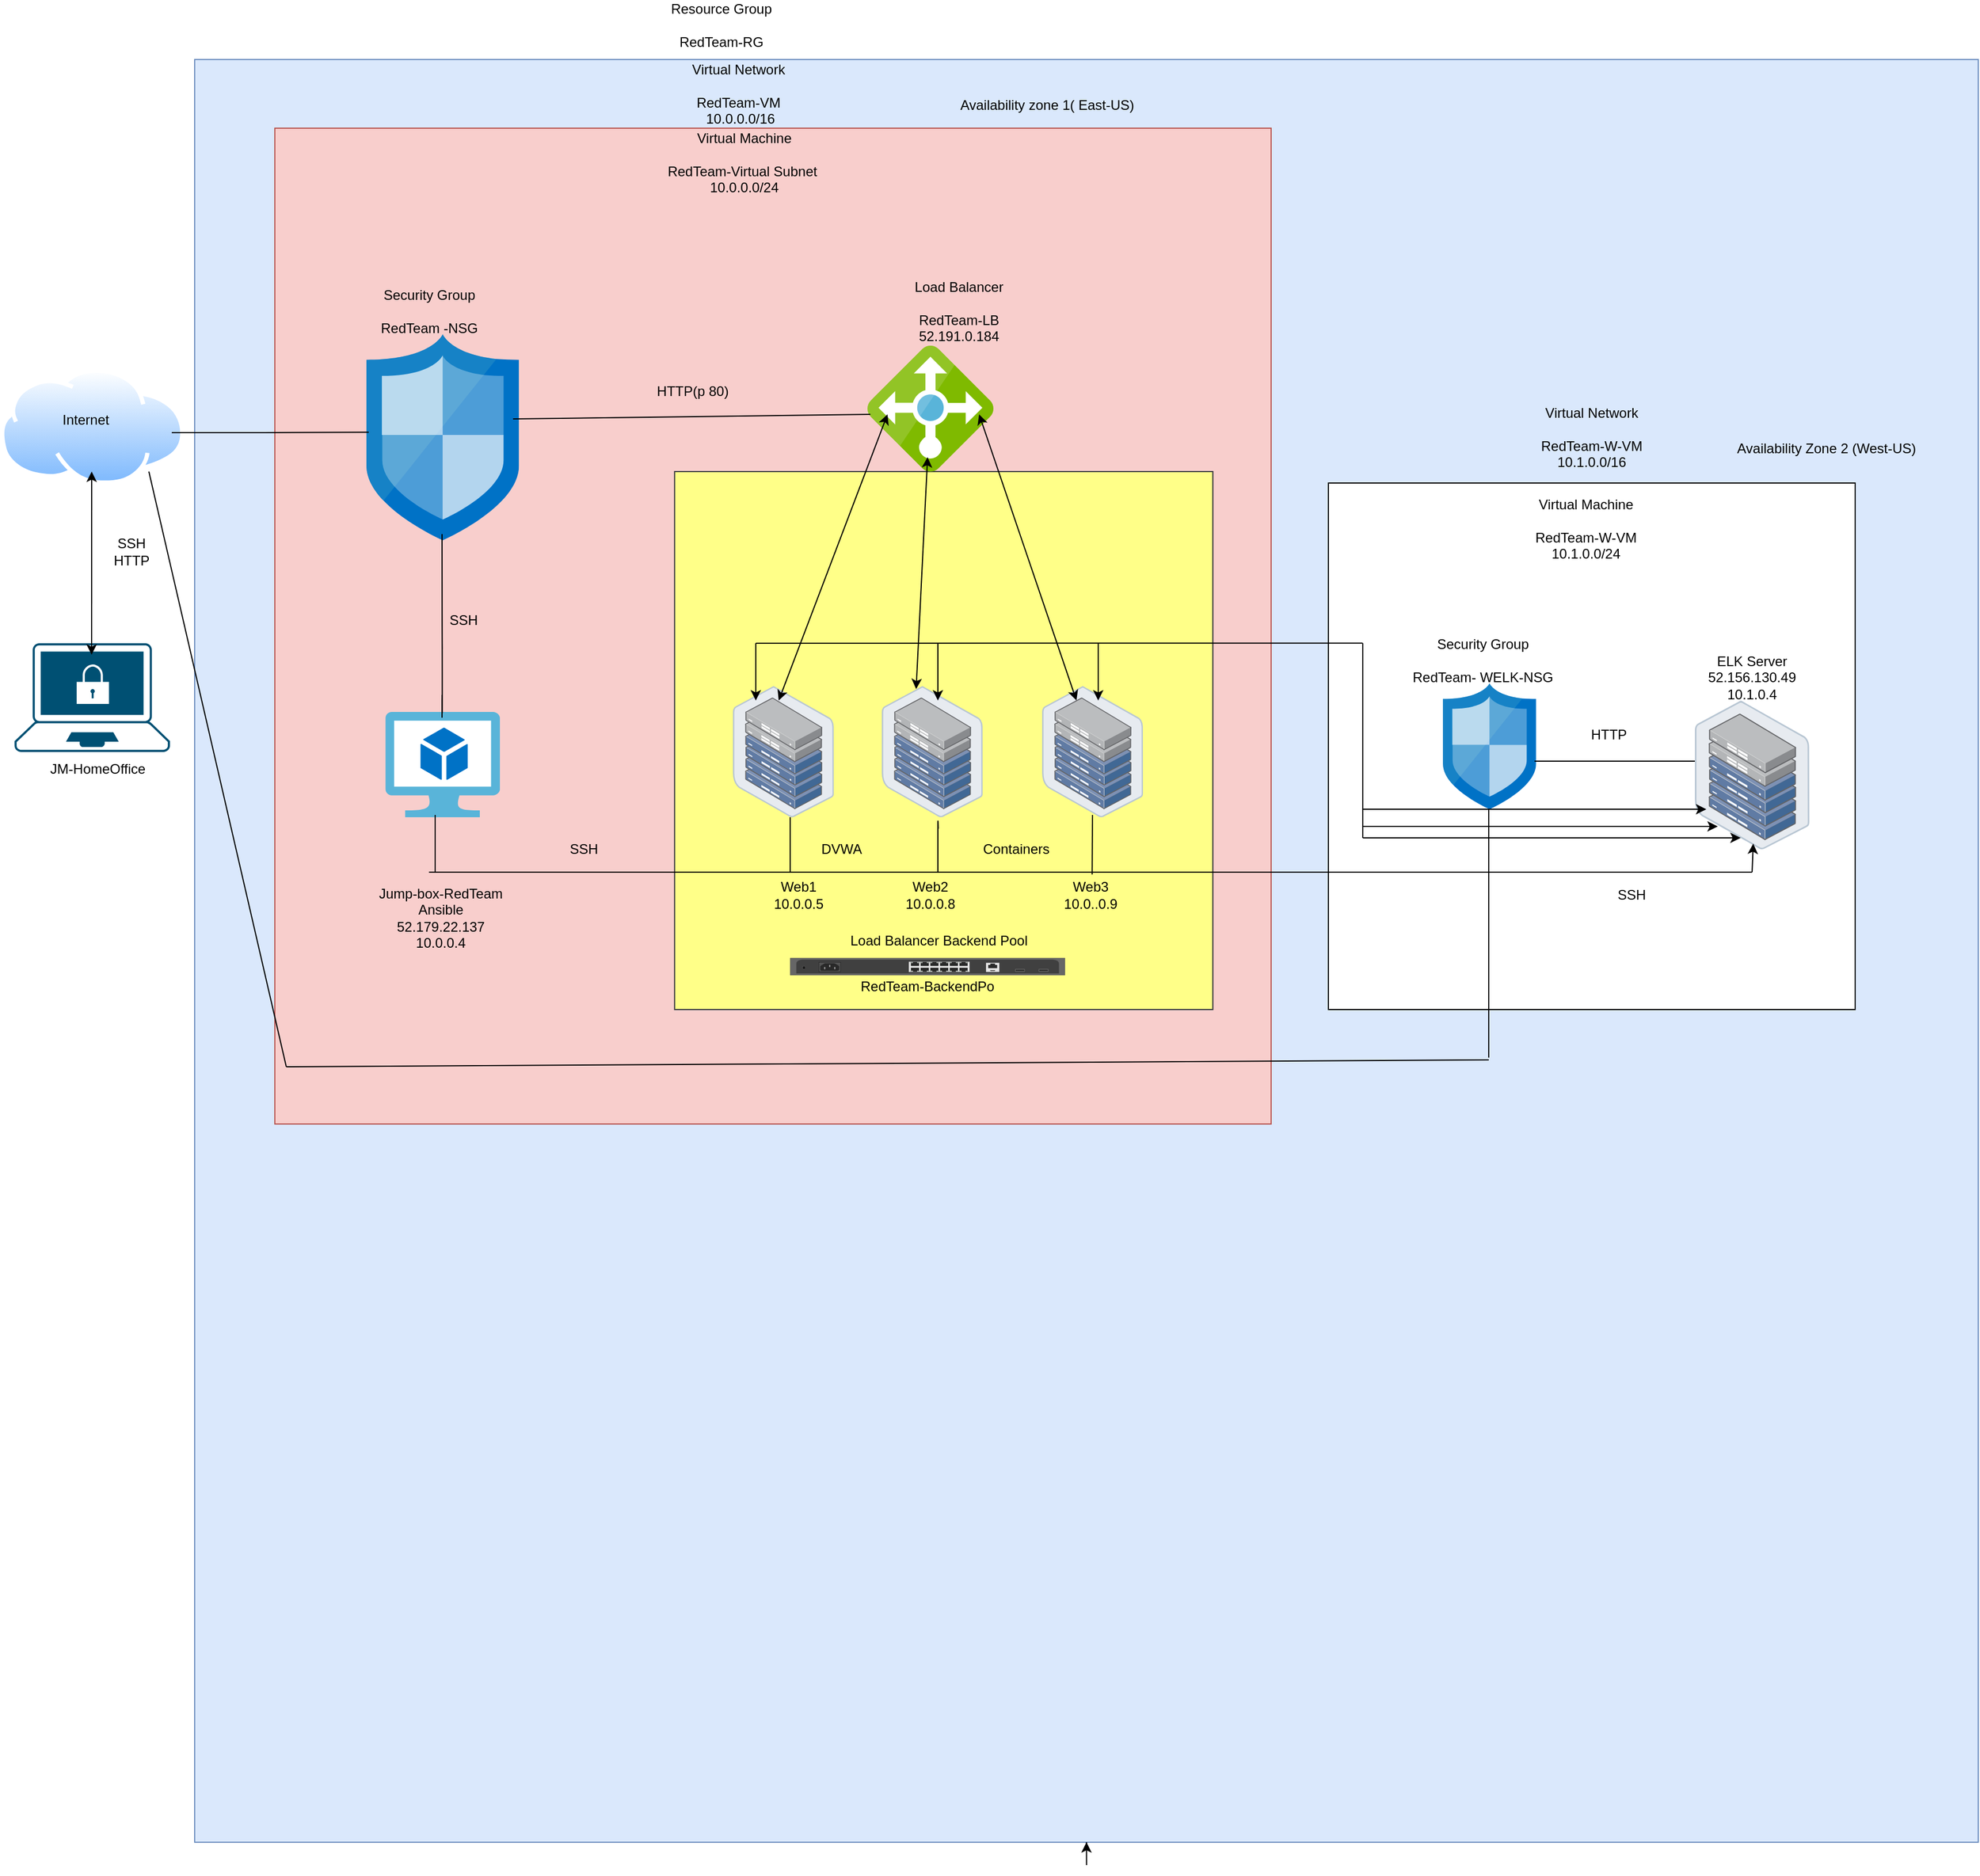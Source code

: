 <mxfile version="15.3.0" type="github">
  <diagram id="IcHb-Y-xAka0jkrHvOs7" name="Page-1">
    <mxGraphModel dx="1968" dy="450" grid="1" gridSize="10" guides="1" tooltips="1" connect="1" arrows="1" fold="1" page="1" pageScale="1" pageWidth="1100" pageHeight="850" math="0" shadow="0">
      <root>
        <mxCell id="0" />
        <mxCell id="1" parent="0" />
        <mxCell id="n_TOdqYRiLtdOjK_SjEj-1" value="" style="points=[[0.13,0.02,0],[0.5,0,0],[0.87,0.02,0],[0.885,0.4,0],[0.985,0.985,0],[0.5,1,0],[0.015,0.985,0],[0.115,0.4,0]];verticalLabelPosition=bottom;sketch=0;html=1;verticalAlign=top;aspect=fixed;align=center;pointerEvents=1;shape=mxgraph.cisco19.secure_endpoints;fillColor=#005073;strokeColor=none;" parent="1" vertex="1">
          <mxGeometry x="-807.3" y="810" width="135.71" height="95" as="geometry" />
        </mxCell>
        <mxCell id="llVI7Hf9OjRL6w-K2cts-1" value="" style="aspect=fixed;perimeter=ellipsePerimeter;html=1;align=center;shadow=0;dashed=0;spacingTop=3;image;image=img/lib/active_directory/internet_cloud.svg;" parent="1" vertex="1">
          <mxGeometry x="-820" y="570" width="161.12" height="101.5" as="geometry" />
        </mxCell>
        <mxCell id="llVI7Hf9OjRL6w-K2cts-2" value="" style="whiteSpace=wrap;html=1;aspect=fixed;fillColor=#dae8fc;strokeColor=#6c8ebf;" parent="1" vertex="1">
          <mxGeometry x="-650" y="300" width="1557.5" height="1557.5" as="geometry" />
        </mxCell>
        <mxCell id="llVI7Hf9OjRL6w-K2cts-3" value="" style="whiteSpace=wrap;html=1;aspect=fixed;fillColor=#f8cecc;strokeColor=#b85450;" parent="1" vertex="1">
          <mxGeometry x="-580" y="360" width="870" height="870" as="geometry" />
        </mxCell>
        <mxCell id="llVI7Hf9OjRL6w-K2cts-4" value="JM-HomeOffice" style="text;html=1;strokeColor=none;fillColor=none;align=center;verticalAlign=middle;whiteSpace=wrap;rounded=0;" parent="1" vertex="1">
          <mxGeometry x="-789.16" y="905" width="109.16" height="30" as="geometry" />
        </mxCell>
        <mxCell id="llVI7Hf9OjRL6w-K2cts-5" value="Internet" style="text;html=1;strokeColor=none;fillColor=none;align=center;verticalAlign=middle;whiteSpace=wrap;rounded=0;" parent="1" vertex="1">
          <mxGeometry x="-800" y="600" width="110" height="30" as="geometry" />
        </mxCell>
        <mxCell id="llVI7Hf9OjRL6w-K2cts-7" value="" style="endArrow=classic;startArrow=classic;html=1;" parent="1" edge="1">
          <mxGeometry width="50" height="50" relative="1" as="geometry">
            <mxPoint x="-740" y="820" as="sourcePoint" />
            <mxPoint x="-739.94" y="660" as="targetPoint" />
          </mxGeometry>
        </mxCell>
        <mxCell id="llVI7Hf9OjRL6w-K2cts-8" value="Resource Group&lt;br&gt;&lt;br&gt;RedTeam-RG" style="text;html=1;strokeColor=none;fillColor=none;align=center;verticalAlign=middle;whiteSpace=wrap;rounded=0;" parent="1" vertex="1">
          <mxGeometry x="-260" y="250" width="140" height="40" as="geometry" />
        </mxCell>
        <mxCell id="llVI7Hf9OjRL6w-K2cts-9" value="Virtual Network&lt;br&gt;&lt;br&gt;RedTeam-VM&lt;br&gt;&amp;nbsp;10.0.0.0/16" style="text;html=1;strokeColor=none;fillColor=none;align=center;verticalAlign=middle;whiteSpace=wrap;rounded=0;" parent="1" vertex="1">
          <mxGeometry x="-270" y="310" width="190" height="40" as="geometry" />
        </mxCell>
        <mxCell id="llVI7Hf9OjRL6w-K2cts-11" value="Virtual Machine&lt;br&gt;&lt;br&gt;RedTeam-Virtual Subnet&amp;nbsp; 10.0.0.0/24" style="text;html=1;strokeColor=none;fillColor=none;align=center;verticalAlign=middle;whiteSpace=wrap;rounded=0;" parent="1" vertex="1">
          <mxGeometry x="-260" y="370" width="180" height="40" as="geometry" />
        </mxCell>
        <mxCell id="llVI7Hf9OjRL6w-K2cts-12" value="" style="sketch=0;aspect=fixed;html=1;points=[];align=center;image;fontSize=12;image=img/lib/mscae/Network_Security_Groups_Classic.svg;" parent="1" vertex="1">
          <mxGeometry x="-500" y="540" width="133.2" height="180" as="geometry" />
        </mxCell>
        <mxCell id="llVI7Hf9OjRL6w-K2cts-15" value="" style="endArrow=none;html=1;entryX=0.015;entryY=0.476;entryDx=0;entryDy=0;entryPerimeter=0;" parent="1" target="llVI7Hf9OjRL6w-K2cts-12" edge="1">
          <mxGeometry width="50" height="50" relative="1" as="geometry">
            <mxPoint x="-670" y="626" as="sourcePoint" />
            <mxPoint x="-560" y="600" as="targetPoint" />
            <Array as="points">
              <mxPoint x="-600" y="626" />
            </Array>
          </mxGeometry>
        </mxCell>
        <mxCell id="llVI7Hf9OjRL6w-K2cts-16" value="Security Group&lt;br&gt;&lt;br&gt;RedTeam -NSG" style="text;html=1;strokeColor=none;fillColor=none;align=center;verticalAlign=middle;whiteSpace=wrap;rounded=0;" parent="1" vertex="1">
          <mxGeometry x="-540" y="490" width="190" height="60" as="geometry" />
        </mxCell>
        <mxCell id="llVI7Hf9OjRL6w-K2cts-18" value="" style="sketch=0;aspect=fixed;html=1;points=[];align=center;image;fontSize=12;image=img/lib/mscae/Virtual_Machine_2.svg;" parent="1" vertex="1">
          <mxGeometry x="-483.4" y="870" width="100" height="92" as="geometry" />
        </mxCell>
        <mxCell id="llVI7Hf9OjRL6w-K2cts-19" value="" style="endArrow=none;html=1;" parent="1" edge="1">
          <mxGeometry width="50" height="50" relative="1" as="geometry">
            <mxPoint x="-434" y="875" as="sourcePoint" />
            <mxPoint x="-433.8" y="815" as="targetPoint" />
            <Array as="points">
              <mxPoint x="-434" y="850" />
              <mxPoint x="-433.8" y="875" />
              <mxPoint x="-433.8" y="825" />
              <mxPoint x="-433.9" y="795" />
              <mxPoint x="-434" y="710" />
              <mxPoint x="-433.9" y="805" />
            </Array>
          </mxGeometry>
        </mxCell>
        <mxCell id="llVI7Hf9OjRL6w-K2cts-26" value="" style="whiteSpace=wrap;html=1;aspect=fixed;fillColor=#ffff88;strokeColor=#36393d;direction=east;" parent="1" vertex="1">
          <mxGeometry x="-230.9" y="660" width="470" height="470" as="geometry" />
        </mxCell>
        <mxCell id="llVI7Hf9OjRL6w-K2cts-28" value="" style="points=[];aspect=fixed;html=1;align=center;shadow=0;dashed=0;image;image=img/lib/allied_telesis/storage/Datacenter_Server_Half_Rack_ToR.svg;" parent="1" vertex="1">
          <mxGeometry x="-180" y="847.4" width="88.2" height="114.6" as="geometry" />
        </mxCell>
        <mxCell id="llVI7Hf9OjRL6w-K2cts-30" value="" style="points=[];aspect=fixed;html=1;align=center;shadow=0;dashed=0;image;image=img/lib/allied_telesis/storage/Datacenter_Server_Half_Rack_ToR.svg;" parent="1" vertex="1">
          <mxGeometry x="-50" y="847.4" width="88.2" height="114.6" as="geometry" />
        </mxCell>
        <mxCell id="llVI7Hf9OjRL6w-K2cts-31" value="" style="points=[];aspect=fixed;html=1;align=center;shadow=0;dashed=0;image;image=img/lib/allied_telesis/storage/Datacenter_Server_Half_Rack_ToR.svg;" parent="1" vertex="1">
          <mxGeometry x="90" y="847.4" width="88.2" height="114.6" as="geometry" />
        </mxCell>
        <mxCell id="llVI7Hf9OjRL6w-K2cts-33" value="" style="sketch=0;aspect=fixed;html=1;points=[];align=center;image;fontSize=12;image=img/lib/mscae/Load_Balancer_feature.svg;" parent="1" vertex="1">
          <mxGeometry x="-62.5" y="550" width="110" height="110" as="geometry" />
        </mxCell>
        <mxCell id="llVI7Hf9OjRL6w-K2cts-35" value="Load Balancer&lt;br&gt;&lt;br&gt;RedTeam-LB&lt;br&gt;52.191.0.184" style="text;html=1;strokeColor=none;fillColor=none;align=center;verticalAlign=middle;whiteSpace=wrap;rounded=0;" parent="1" vertex="1">
          <mxGeometry x="-45" y="500" width="125" height="40" as="geometry" />
        </mxCell>
        <mxCell id="llVI7Hf9OjRL6w-K2cts-36" value="Web1&lt;br&gt;10.0.0.5" style="text;html=1;strokeColor=none;fillColor=none;align=center;verticalAlign=middle;whiteSpace=wrap;rounded=0;" parent="1" vertex="1">
          <mxGeometry x="-165" y="1020" width="85" height="20" as="geometry" />
        </mxCell>
        <mxCell id="llVI7Hf9OjRL6w-K2cts-37" value="Web3&lt;br&gt;10.0..0.9" style="text;html=1;strokeColor=none;fillColor=none;align=center;verticalAlign=middle;whiteSpace=wrap;rounded=0;" parent="1" vertex="1">
          <mxGeometry x="90" y="1020" width="85" height="20" as="geometry" />
        </mxCell>
        <mxCell id="llVI7Hf9OjRL6w-K2cts-38" value="Web2&lt;br&gt;10.0.0.8" style="text;html=1;strokeColor=none;fillColor=none;align=center;verticalAlign=middle;whiteSpace=wrap;rounded=0;" parent="1" vertex="1">
          <mxGeometry x="-50" y="1020" width="85" height="20" as="geometry" />
        </mxCell>
        <mxCell id="llVI7Hf9OjRL6w-K2cts-39" value="" style="endArrow=none;html=1;" parent="1" edge="1">
          <mxGeometry width="50" height="50" relative="1" as="geometry">
            <mxPoint x="-140" y="1010" as="sourcePoint" />
            <mxPoint x="-210" y="1010" as="targetPoint" />
            <Array as="points">
              <mxPoint x="140" y="1010" />
              <mxPoint x="-450" y="1010" />
            </Array>
          </mxGeometry>
        </mxCell>
        <mxCell id="llVI7Hf9OjRL6w-K2cts-41" value="" style="endArrow=none;html=1;" parent="1" edge="1">
          <mxGeometry width="50" height="50" relative="1" as="geometry">
            <mxPoint x="-440" y="1010" as="sourcePoint" />
            <mxPoint x="-440" y="960" as="targetPoint" />
          </mxGeometry>
        </mxCell>
        <mxCell id="llVI7Hf9OjRL6w-K2cts-44" value="" style="endArrow=none;html=1;" parent="1" edge="1">
          <mxGeometry width="50" height="50" relative="1" as="geometry">
            <mxPoint x="133.7" y="1012" as="sourcePoint" />
            <mxPoint x="134" y="960" as="targetPoint" />
          </mxGeometry>
        </mxCell>
        <mxCell id="llVI7Hf9OjRL6w-K2cts-46" value="" style="endArrow=none;html=1;" parent="1" edge="1">
          <mxGeometry width="50" height="50" relative="1" as="geometry">
            <mxPoint x="-1" y="1010" as="sourcePoint" />
            <mxPoint x="-0.7" y="972" as="targetPoint" />
            <Array as="points">
              <mxPoint x="-1" y="962" />
            </Array>
          </mxGeometry>
        </mxCell>
        <mxCell id="llVI7Hf9OjRL6w-K2cts-47" value="" style="endArrow=none;html=1;" parent="1" edge="1">
          <mxGeometry width="50" height="50" relative="1" as="geometry">
            <mxPoint x="-130" y="1010" as="sourcePoint" />
            <mxPoint x="-130" y="962" as="targetPoint" />
            <Array as="points">
              <mxPoint x="-130" y="962" />
            </Array>
          </mxGeometry>
        </mxCell>
        <mxCell id="llVI7Hf9OjRL6w-K2cts-48" value="DVWA" style="text;html=1;strokeColor=none;fillColor=none;align=center;verticalAlign=middle;whiteSpace=wrap;rounded=0;" parent="1" vertex="1">
          <mxGeometry x="-120" y="980" width="70" height="20" as="geometry" />
        </mxCell>
        <mxCell id="llVI7Hf9OjRL6w-K2cts-49" value="Containers" style="text;html=1;strokeColor=none;fillColor=none;align=center;verticalAlign=middle;whiteSpace=wrap;rounded=0;" parent="1" vertex="1">
          <mxGeometry x="20" y="980" width="95" height="20" as="geometry" />
        </mxCell>
        <mxCell id="llVI7Hf9OjRL6w-K2cts-50" value="Jump-box-RedTeam&lt;br&gt;Ansible&lt;br&gt;52.179.22.137&lt;br&gt;10.0.0.4" style="text;html=1;strokeColor=none;fillColor=none;align=center;verticalAlign=middle;whiteSpace=wrap;rounded=0;" parent="1" vertex="1">
          <mxGeometry x="-510" y="1040" width="150" height="20" as="geometry" />
        </mxCell>
        <mxCell id="llVI7Hf9OjRL6w-K2cts-51" value="SSH" style="text;html=1;strokeColor=none;fillColor=none;align=center;verticalAlign=middle;whiteSpace=wrap;rounded=0;" parent="1" vertex="1">
          <mxGeometry x="-350" y="980" width="80" height="20" as="geometry" />
        </mxCell>
        <mxCell id="llVI7Hf9OjRL6w-K2cts-52" value="SSH" style="text;html=1;strokeColor=none;fillColor=none;align=center;verticalAlign=middle;whiteSpace=wrap;rounded=0;" parent="1" vertex="1">
          <mxGeometry x="-440" y="780" width="50" height="20" as="geometry" />
        </mxCell>
        <mxCell id="llVI7Hf9OjRL6w-K2cts-53" value="" style="endArrow=none;html=1;" parent="1" edge="1">
          <mxGeometry width="50" height="50" relative="1" as="geometry">
            <mxPoint x="-372" y="614" as="sourcePoint" />
            <mxPoint x="-60" y="610" as="targetPoint" />
          </mxGeometry>
        </mxCell>
        <mxCell id="llVI7Hf9OjRL6w-K2cts-54" value="SSH&lt;br&gt;HTTP" style="text;html=1;strokeColor=none;fillColor=none;align=center;verticalAlign=middle;whiteSpace=wrap;rounded=0;" parent="1" vertex="1">
          <mxGeometry x="-740" y="720" width="70" height="20" as="geometry" />
        </mxCell>
        <mxCell id="llVI7Hf9OjRL6w-K2cts-55" value="HTTP(p 80)" style="text;html=1;strokeColor=none;fillColor=none;align=center;verticalAlign=middle;whiteSpace=wrap;rounded=0;" parent="1" vertex="1">
          <mxGeometry x="-260" y="580" width="90" height="20" as="geometry" />
        </mxCell>
        <mxCell id="llVI7Hf9OjRL6w-K2cts-56" value="" style="endArrow=classic;startArrow=classic;html=1;" parent="1" edge="1">
          <mxGeometry width="50" height="50" relative="1" as="geometry">
            <mxPoint x="-140" y="860" as="sourcePoint" />
            <mxPoint x="-45" y="610" as="targetPoint" />
          </mxGeometry>
        </mxCell>
        <mxCell id="llVI7Hf9OjRL6w-K2cts-57" value="" style="endArrow=classic;startArrow=classic;html=1;" parent="1" edge="1">
          <mxGeometry width="50" height="50" relative="1" as="geometry">
            <mxPoint x="-20" y="850" as="sourcePoint" />
            <mxPoint x="-10" y="647.4" as="targetPoint" />
          </mxGeometry>
        </mxCell>
        <mxCell id="llVI7Hf9OjRL6w-K2cts-58" value="" style="endArrow=classic;startArrow=classic;html=1;" parent="1" edge="1">
          <mxGeometry width="50" height="50" relative="1" as="geometry">
            <mxPoint x="120" y="860" as="sourcePoint" />
            <mxPoint x="35" y="610" as="targetPoint" />
          </mxGeometry>
        </mxCell>
        <mxCell id="llVI7Hf9OjRL6w-K2cts-59" value="" style="html=1;verticalLabelPosition=bottom;verticalAlign=top;outlineConnect=0;shadow=0;dashed=0;shape=mxgraph.rack.hpe_aruba.gateways_controllers.aruba_9012_10_port_gbe_gateway_back;" parent="1" vertex="1">
          <mxGeometry x="-130" y="1085" width="240" height="15" as="geometry" />
        </mxCell>
        <mxCell id="llVI7Hf9OjRL6w-K2cts-60" value="RedTeam-BackendPo" style="text;html=1;strokeColor=none;fillColor=none;align=center;verticalAlign=middle;whiteSpace=wrap;rounded=0;" parent="1" vertex="1">
          <mxGeometry x="-100" y="1100" width="180" height="20" as="geometry" />
        </mxCell>
        <mxCell id="llVI7Hf9OjRL6w-K2cts-61" value="Load Balancer Backend Pool" style="text;html=1;strokeColor=none;fillColor=none;align=center;verticalAlign=middle;whiteSpace=wrap;rounded=0;" parent="1" vertex="1">
          <mxGeometry x="-90" y="1060" width="180" height="20" as="geometry" />
        </mxCell>
        <mxCell id="E9d8_AmILumTyX3_b7Oe-2" value="" style="whiteSpace=wrap;html=1;aspect=fixed;" vertex="1" parent="1">
          <mxGeometry x="340" y="670" width="460" height="460" as="geometry" />
        </mxCell>
        <mxCell id="E9d8_AmILumTyX3_b7Oe-6" value="" style="points=[];aspect=fixed;html=1;align=center;shadow=0;dashed=0;image;image=img/lib/allied_telesis/storage/Datacenter_Server_Half_Rack_ToR.svg;" vertex="1" parent="1">
          <mxGeometry x="660" y="860.07" width="100" height="129.93" as="geometry" />
        </mxCell>
        <mxCell id="E9d8_AmILumTyX3_b7Oe-8" value="" style="sketch=0;aspect=fixed;html=1;points=[];align=center;image;fontSize=12;image=img/lib/mscae/Network_Security_Groups_Classic.svg;" vertex="1" parent="1">
          <mxGeometry x="440" y="845" width="81.4" height="110" as="geometry" />
        </mxCell>
        <mxCell id="E9d8_AmILumTyX3_b7Oe-9" value="Security Group&lt;br&gt;&lt;br&gt;RedTeam- WELK-NSG" style="text;html=1;strokeColor=none;fillColor=none;align=center;verticalAlign=middle;whiteSpace=wrap;rounded=0;" vertex="1" parent="1">
          <mxGeometry x="390" y="800" width="170" height="50" as="geometry" />
        </mxCell>
        <mxCell id="E9d8_AmILumTyX3_b7Oe-10" value="Virtual Network&lt;br&gt;&lt;br&gt;RedTeam-W-VM&lt;br&gt;10.1.0.0/16" style="text;html=1;strokeColor=none;fillColor=none;align=center;verticalAlign=middle;whiteSpace=wrap;rounded=0;" vertex="1" parent="1">
          <mxGeometry x="470" y="590" width="200" height="80" as="geometry" />
        </mxCell>
        <mxCell id="E9d8_AmILumTyX3_b7Oe-11" value="Virtual Machine&lt;br&gt;&lt;br&gt;RedTeam-W-VM&lt;br&gt;10.1.0.0/24" style="text;html=1;strokeColor=none;fillColor=none;align=center;verticalAlign=middle;whiteSpace=wrap;rounded=0;" vertex="1" parent="1">
          <mxGeometry x="460" y="680" width="210" height="60" as="geometry" />
        </mxCell>
        <mxCell id="E9d8_AmILumTyX3_b7Oe-12" value="ELK Server&lt;br&gt;52.156.130.49&lt;br&gt;10.1.0.4" style="text;html=1;strokeColor=none;fillColor=none;align=center;verticalAlign=middle;whiteSpace=wrap;rounded=0;" vertex="1" parent="1">
          <mxGeometry x="635" y="820.07" width="150" height="40" as="geometry" />
        </mxCell>
        <mxCell id="E9d8_AmILumTyX3_b7Oe-13" value="" style="endArrow=none;html=1;" edge="1" parent="1">
          <mxGeometry width="50" height="50" relative="1" as="geometry">
            <mxPoint x="520" y="913" as="sourcePoint" />
            <mxPoint x="660" y="913" as="targetPoint" />
            <Array as="points">
              <mxPoint x="580" y="913" />
            </Array>
          </mxGeometry>
        </mxCell>
        <mxCell id="E9d8_AmILumTyX3_b7Oe-14" value="HTTP" style="text;html=1;strokeColor=none;fillColor=none;align=center;verticalAlign=middle;whiteSpace=wrap;rounded=0;" vertex="1" parent="1">
          <mxGeometry x="535" y="870" width="100" height="40" as="geometry" />
        </mxCell>
        <mxCell id="E9d8_AmILumTyX3_b7Oe-15" value="" style="endArrow=none;html=1;" edge="1" parent="1">
          <mxGeometry width="50" height="50" relative="1" as="geometry">
            <mxPoint x="130" y="1010" as="sourcePoint" />
            <mxPoint x="710" y="1010" as="targetPoint" />
          </mxGeometry>
        </mxCell>
        <mxCell id="E9d8_AmILumTyX3_b7Oe-18" value="" style="endArrow=classic;html=1;entryX=0.51;entryY=0.962;entryDx=0;entryDy=0;entryPerimeter=0;" edge="1" parent="1" target="E9d8_AmILumTyX3_b7Oe-6">
          <mxGeometry width="50" height="50" relative="1" as="geometry">
            <mxPoint x="710" y="1010" as="sourcePoint" />
            <mxPoint x="730" y="990" as="targetPoint" />
            <Array as="points">
              <mxPoint x="710" y="1010" />
            </Array>
          </mxGeometry>
        </mxCell>
        <mxCell id="E9d8_AmILumTyX3_b7Oe-19" value="" style="endArrow=none;html=1;entryX=0.065;entryY=0.304;entryDx=0;entryDy=0;entryPerimeter=0;" edge="1" parent="1" target="E9d8_AmILumTyX3_b7Oe-2">
          <mxGeometry width="50" height="50" relative="1" as="geometry">
            <mxPoint x="-160" y="810" as="sourcePoint" />
            <mxPoint x="178.2" y="760" as="targetPoint" />
            <Array as="points" />
          </mxGeometry>
        </mxCell>
        <mxCell id="E9d8_AmILumTyX3_b7Oe-20" value="" style="endArrow=none;html=1;" edge="1" parent="1">
          <mxGeometry width="50" height="50" relative="1" as="geometry">
            <mxPoint x="370" y="980" as="sourcePoint" />
            <mxPoint x="370" y="810" as="targetPoint" />
          </mxGeometry>
        </mxCell>
        <mxCell id="E9d8_AmILumTyX3_b7Oe-23" value="" style="endArrow=classic;html=1;" edge="1" parent="1">
          <mxGeometry width="50" height="50" relative="1" as="geometry">
            <mxPoint x="139" y="810" as="sourcePoint" />
            <mxPoint x="139" y="860" as="targetPoint" />
            <Array as="points" />
          </mxGeometry>
        </mxCell>
        <mxCell id="E9d8_AmILumTyX3_b7Oe-24" value="" style="endArrow=classic;html=1;" edge="1" parent="1">
          <mxGeometry width="50" height="50" relative="1" as="geometry">
            <mxPoint x="-1" y="810" as="sourcePoint" />
            <mxPoint x="-1" y="860" as="targetPoint" />
            <Array as="points" />
          </mxGeometry>
        </mxCell>
        <mxCell id="E9d8_AmILumTyX3_b7Oe-25" value="" style="endArrow=classic;html=1;" edge="1" parent="1">
          <mxGeometry width="50" height="50" relative="1" as="geometry">
            <mxPoint x="-160" y="810" as="sourcePoint" />
            <mxPoint x="-160" y="860" as="targetPoint" />
            <Array as="points" />
          </mxGeometry>
        </mxCell>
        <mxCell id="E9d8_AmILumTyX3_b7Oe-26" value="" style="endArrow=classic;html=1;entryX=0.4;entryY=0.923;entryDx=0;entryDy=0;entryPerimeter=0;" edge="1" parent="1" target="E9d8_AmILumTyX3_b7Oe-6">
          <mxGeometry width="50" height="50" relative="1" as="geometry">
            <mxPoint x="370" y="980" as="sourcePoint" />
            <mxPoint x="440" y="980" as="targetPoint" />
          </mxGeometry>
        </mxCell>
        <mxCell id="E9d8_AmILumTyX3_b7Oe-27" value="" style="endArrow=classic;html=1;" edge="1" parent="1">
          <mxGeometry width="50" height="50" relative="1" as="geometry">
            <mxPoint x="370" y="970" as="sourcePoint" />
            <mxPoint x="680" y="970" as="targetPoint" />
          </mxGeometry>
        </mxCell>
        <mxCell id="E9d8_AmILumTyX3_b7Oe-28" value="" style="endArrow=classic;html=1;" edge="1" parent="1">
          <mxGeometry width="50" height="50" relative="1" as="geometry">
            <mxPoint x="370" y="955" as="sourcePoint" />
            <mxPoint x="670" y="955" as="targetPoint" />
          </mxGeometry>
        </mxCell>
        <mxCell id="E9d8_AmILumTyX3_b7Oe-33" value="SSH" style="text;html=1;strokeColor=none;fillColor=none;align=center;verticalAlign=middle;whiteSpace=wrap;rounded=0;" vertex="1" parent="1">
          <mxGeometry x="560" y="1020" width="90" height="20" as="geometry" />
        </mxCell>
        <mxCell id="E9d8_AmILumTyX3_b7Oe-36" value="" style="endArrow=none;html=1;" edge="1" parent="1" target="llVI7Hf9OjRL6w-K2cts-1">
          <mxGeometry width="50" height="50" relative="1" as="geometry">
            <mxPoint x="-570" y="1180" as="sourcePoint" />
            <mxPoint x="-640" y="660" as="targetPoint" />
            <Array as="points">
              <mxPoint x="-690" y="660" />
            </Array>
          </mxGeometry>
        </mxCell>
        <mxCell id="E9d8_AmILumTyX3_b7Oe-37" style="edgeStyle=orthogonalEdgeStyle;rounded=0;orthogonalLoop=1;jettySize=auto;html=1;exitX=0.5;exitY=1;exitDx=0;exitDy=0;" edge="1" parent="1" source="llVI7Hf9OjRL6w-K2cts-2" target="llVI7Hf9OjRL6w-K2cts-2">
          <mxGeometry relative="1" as="geometry" />
        </mxCell>
        <mxCell id="E9d8_AmILumTyX3_b7Oe-38" value="" style="endArrow=none;html=1;" edge="1" parent="1">
          <mxGeometry width="50" height="50" relative="1" as="geometry">
            <mxPoint x="-570" y="1180" as="sourcePoint" />
            <mxPoint x="480" y="1174" as="targetPoint" />
          </mxGeometry>
        </mxCell>
        <mxCell id="E9d8_AmILumTyX3_b7Oe-40" value="" style="endArrow=none;html=1;" edge="1" parent="1">
          <mxGeometry width="50" height="50" relative="1" as="geometry">
            <mxPoint x="480" y="1172" as="sourcePoint" />
            <mxPoint x="480" y="955" as="targetPoint" />
          </mxGeometry>
        </mxCell>
        <mxCell id="E9d8_AmILumTyX3_b7Oe-41" value="Availability zone 1( East-US)" style="text;html=1;strokeColor=none;fillColor=none;align=center;verticalAlign=middle;whiteSpace=wrap;rounded=0;" vertex="1" parent="1">
          <mxGeometry x="7.5" y="330" width="172.5" height="20" as="geometry" />
        </mxCell>
        <mxCell id="E9d8_AmILumTyX3_b7Oe-42" value="Availability Zone 2 (West-US)" style="text;html=1;strokeColor=none;fillColor=none;align=center;verticalAlign=middle;whiteSpace=wrap;rounded=0;" vertex="1" parent="1">
          <mxGeometry x="680" y="630" width="190" height="20" as="geometry" />
        </mxCell>
      </root>
    </mxGraphModel>
  </diagram>
</mxfile>
